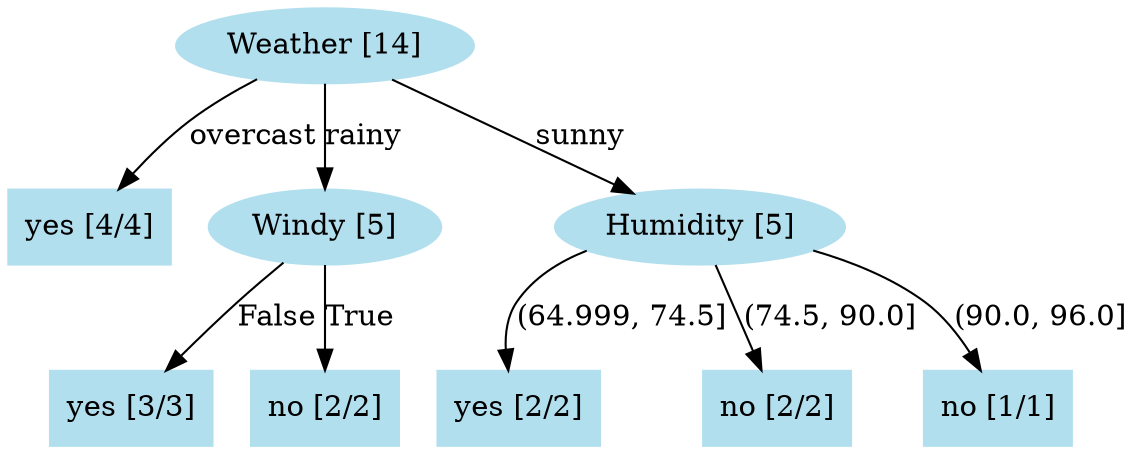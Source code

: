 digraph {
	node [color=lightblue2 style=filled]
	internal_0 [label="Weather [14]"]
	leaf_1 [label="yes [4/4]" shape=box]
	internal_0 -> leaf_1 [label=overcast]
	internal_2 [label="Windy [5]"]
	internal_0 -> internal_2 [label=rainy]
	leaf_3 [label="yes [3/3]" shape=box]
	internal_2 -> leaf_3 [label=False]
	leaf_4 [label="no [2/2]" shape=box]
	internal_2 -> leaf_4 [label=True]
	internal_5 [label="Humidity [5]"]
	internal_0 -> internal_5 [label=sunny]
	leaf_6 [label="yes [2/2]" shape=box]
	internal_5 -> leaf_6 [label="(64.999, 74.5]"]
	leaf_7 [label="no [2/2]" shape=box]
	internal_5 -> leaf_7 [label="(74.5, 90.0]"]
	leaf_8 [label="no [1/1]" shape=box]
	internal_5 -> leaf_8 [label="(90.0, 96.0]"]
}
